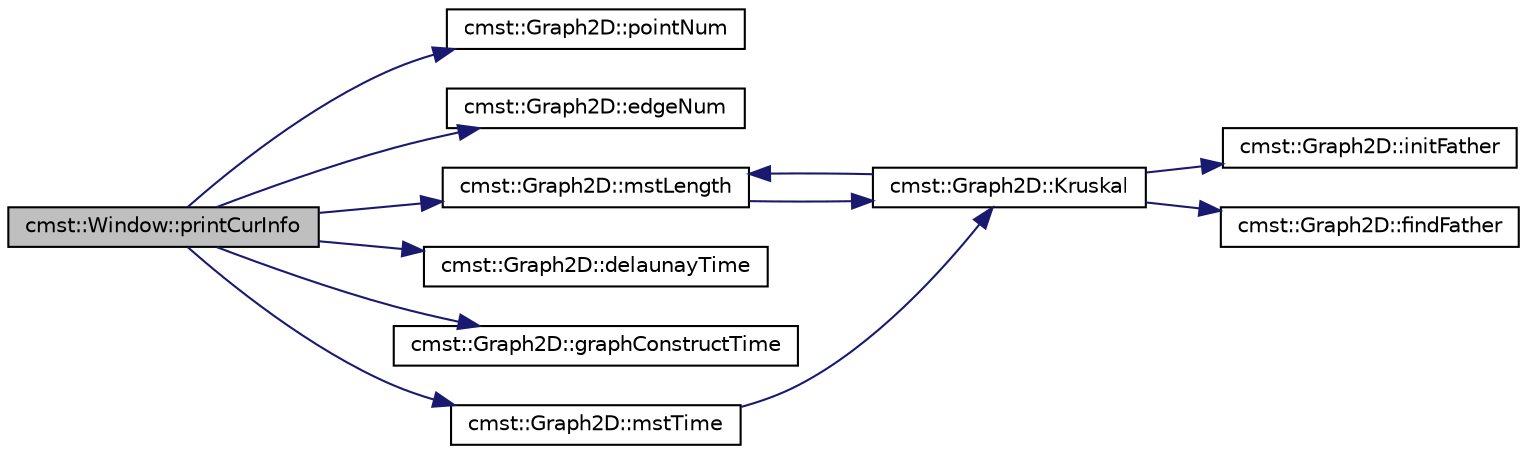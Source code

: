 digraph "cmst::Window::printCurInfo"
{
  edge [fontname="Helvetica",fontsize="10",labelfontname="Helvetica",labelfontsize="10"];
  node [fontname="Helvetica",fontsize="10",shape=record];
  rankdir="LR";
  Node1 [label="cmst::Window::printCurInfo",height=0.2,width=0.4,color="black", fillcolor="grey75", style="filled", fontcolor="black"];
  Node1 -> Node2 [color="midnightblue",fontsize="10",style="solid",fontname="Helvetica"];
  Node2 [label="cmst::Graph2D::pointNum",height=0.2,width=0.4,color="black", fillcolor="white", style="filled",URL="$classcmst_1_1_graph2_d.html#a0b18b38d5813b2fdbe8f5a8d6f92575d"];
  Node1 -> Node3 [color="midnightblue",fontsize="10",style="solid",fontname="Helvetica"];
  Node3 [label="cmst::Graph2D::edgeNum",height=0.2,width=0.4,color="black", fillcolor="white", style="filled",URL="$classcmst_1_1_graph2_d.html#ae2474e4dd9964cd18fc9926a296c82fd"];
  Node1 -> Node4 [color="midnightblue",fontsize="10",style="solid",fontname="Helvetica"];
  Node4 [label="cmst::Graph2D::mstLength",height=0.2,width=0.4,color="black", fillcolor="white", style="filled",URL="$classcmst_1_1_graph2_d.html#aea22c23fdbb3b9e91671562cb19730ed"];
  Node4 -> Node5 [color="midnightblue",fontsize="10",style="solid",fontname="Helvetica"];
  Node5 [label="cmst::Graph2D::Kruskal",height=0.2,width=0.4,color="black", fillcolor="white", style="filled",URL="$classcmst_1_1_graph2_d.html#ac3ce0434f4c42c2ed2b7c7861b32710f"];
  Node5 -> Node6 [color="midnightblue",fontsize="10",style="solid",fontname="Helvetica"];
  Node6 [label="cmst::Graph2D::initFather",height=0.2,width=0.4,color="black", fillcolor="white", style="filled",URL="$classcmst_1_1_graph2_d.html#a5de76dfe02b4a13e0d3fe9a5e7ea7285"];
  Node5 -> Node4 [color="midnightblue",fontsize="10",style="solid",fontname="Helvetica"];
  Node5 -> Node7 [color="midnightblue",fontsize="10",style="solid",fontname="Helvetica"];
  Node7 [label="cmst::Graph2D::findFather",height=0.2,width=0.4,color="black", fillcolor="white", style="filled",URL="$classcmst_1_1_graph2_d.html#a0b860daa24f288eea5f490e12fcb67e2"];
  Node1 -> Node8 [color="midnightblue",fontsize="10",style="solid",fontname="Helvetica"];
  Node8 [label="cmst::Graph2D::delaunayTime",height=0.2,width=0.4,color="black", fillcolor="white", style="filled",URL="$classcmst_1_1_graph2_d.html#a93a1d4d5d2dd08796e37bcba6de79341"];
  Node1 -> Node9 [color="midnightblue",fontsize="10",style="solid",fontname="Helvetica"];
  Node9 [label="cmst::Graph2D::graphConstructTime",height=0.2,width=0.4,color="black", fillcolor="white", style="filled",URL="$classcmst_1_1_graph2_d.html#ad4756aa3f617493bd8b3f6ecfe099449"];
  Node1 -> Node10 [color="midnightblue",fontsize="10",style="solid",fontname="Helvetica"];
  Node10 [label="cmst::Graph2D::mstTime",height=0.2,width=0.4,color="black", fillcolor="white", style="filled",URL="$classcmst_1_1_graph2_d.html#a3b596946f310f7024036d2c6a18985a3"];
  Node10 -> Node5 [color="midnightblue",fontsize="10",style="solid",fontname="Helvetica"];
}
